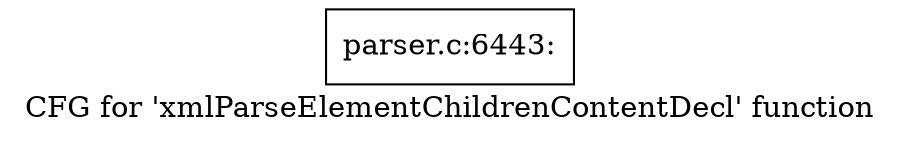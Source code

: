 digraph "CFG for 'xmlParseElementChildrenContentDecl' function" {
	label="CFG for 'xmlParseElementChildrenContentDecl' function";

	Node0x55d73bac7340 [shape=record,label="{parser.c:6443:}"];
}
